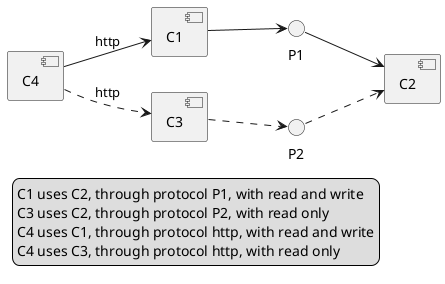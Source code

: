 @startuml

left to right direction

component C1 as c1
component C2 as c2
component C3 as c3
component C4 as c4

interface P1 as p1
interface P2 as p2

c1 --> p1
p1 --> c2

c3 ..> p2
p2 ..> c2

c4 --> c1 : http
c4 ..> c3 : http

legend bottom left
    C1 uses C2, through protocol P1, with read and write
    C3 uses C2, through protocol P2, with read only
    C4 uses C1, through protocol http, with read and write
    C4 uses C3, through protocol http, with read only
endlegend

@enduml
